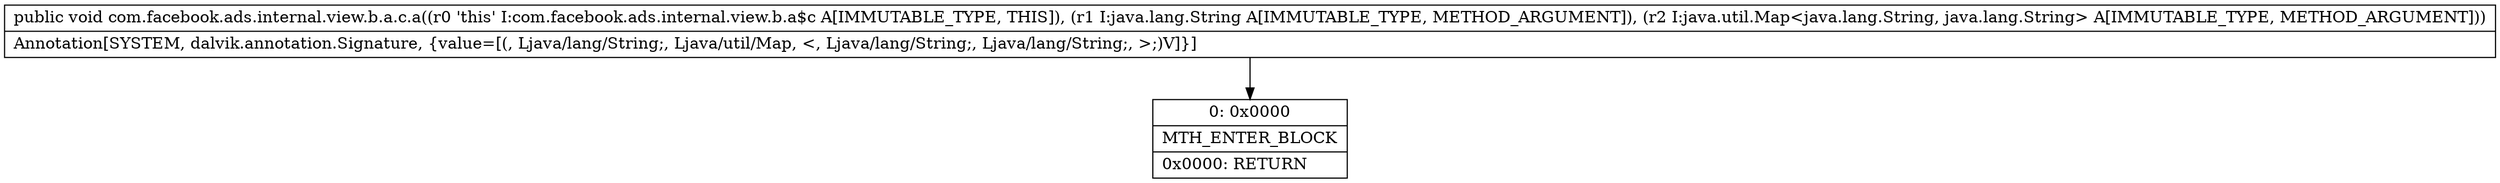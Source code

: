 digraph "CFG forcom.facebook.ads.internal.view.b.a.c.a(Ljava\/lang\/String;Ljava\/util\/Map;)V" {
Node_0 [shape=record,label="{0\:\ 0x0000|MTH_ENTER_BLOCK\l|0x0000: RETURN   \l}"];
MethodNode[shape=record,label="{public void com.facebook.ads.internal.view.b.a.c.a((r0 'this' I:com.facebook.ads.internal.view.b.a$c A[IMMUTABLE_TYPE, THIS]), (r1 I:java.lang.String A[IMMUTABLE_TYPE, METHOD_ARGUMENT]), (r2 I:java.util.Map\<java.lang.String, java.lang.String\> A[IMMUTABLE_TYPE, METHOD_ARGUMENT]))  | Annotation[SYSTEM, dalvik.annotation.Signature, \{value=[(, Ljava\/lang\/String;, Ljava\/util\/Map, \<, Ljava\/lang\/String;, Ljava\/lang\/String;, \>;)V]\}]\l}"];
MethodNode -> Node_0;
}


